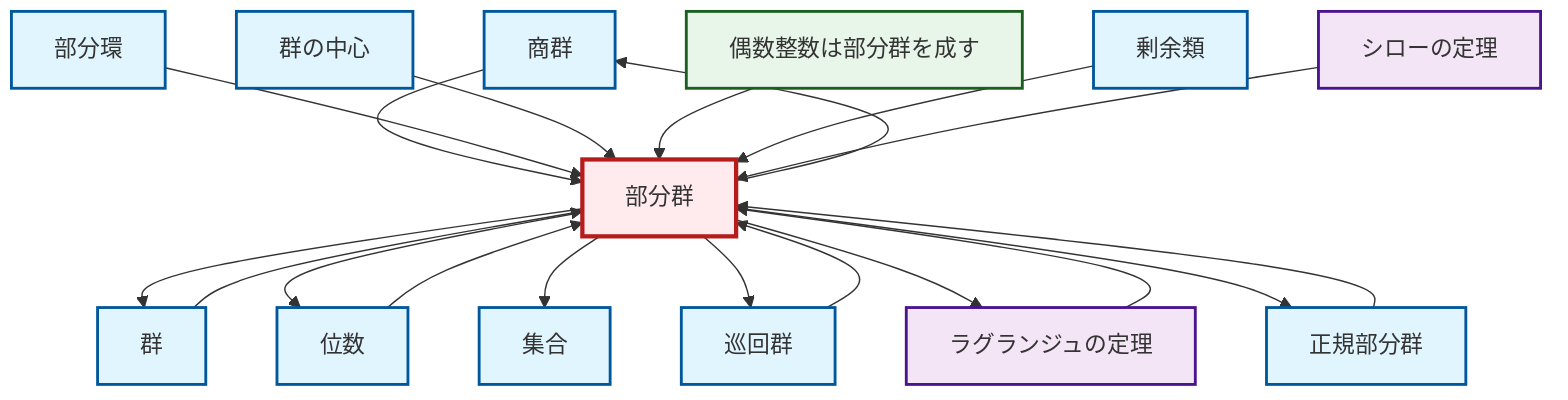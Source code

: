 graph TD
    classDef definition fill:#e1f5fe,stroke:#01579b,stroke-width:2px
    classDef theorem fill:#f3e5f5,stroke:#4a148c,stroke-width:2px
    classDef axiom fill:#fff3e0,stroke:#e65100,stroke-width:2px
    classDef example fill:#e8f5e9,stroke:#1b5e20,stroke-width:2px
    classDef current fill:#ffebee,stroke:#b71c1c,stroke-width:3px
    def-quotient-group["商群"]:::definition
    thm-sylow["シローの定理"]:::theorem
    def-subring["部分環"]:::definition
    thm-lagrange["ラグランジュの定理"]:::theorem
    def-group["群"]:::definition
    def-normal-subgroup["正規部分群"]:::definition
    def-order["位数"]:::definition
    def-coset["剰余類"]:::definition
    def-center-of-group["群の中心"]:::definition
    def-set["集合"]:::definition
    def-cyclic-group["巡回群"]:::definition
    ex-even-integers-subgroup["偶数整数は部分群を成す"]:::example
    def-subgroup["部分群"]:::definition
    def-subgroup --> def-group
    def-quotient-group --> def-subgroup
    def-subgroup --> def-order
    def-subgroup --> def-set
    def-subring --> def-subgroup
    def-order --> def-subgroup
    def-group --> def-subgroup
    def-center-of-group --> def-subgroup
    def-subgroup --> def-cyclic-group
    def-cyclic-group --> def-subgroup
    ex-even-integers-subgroup --> def-subgroup
    thm-lagrange --> def-subgroup
    def-normal-subgroup --> def-subgroup
    def-subgroup --> thm-lagrange
    def-subgroup --> def-normal-subgroup
    def-subgroup --> def-quotient-group
    def-coset --> def-subgroup
    thm-sylow --> def-subgroup
    class def-subgroup current